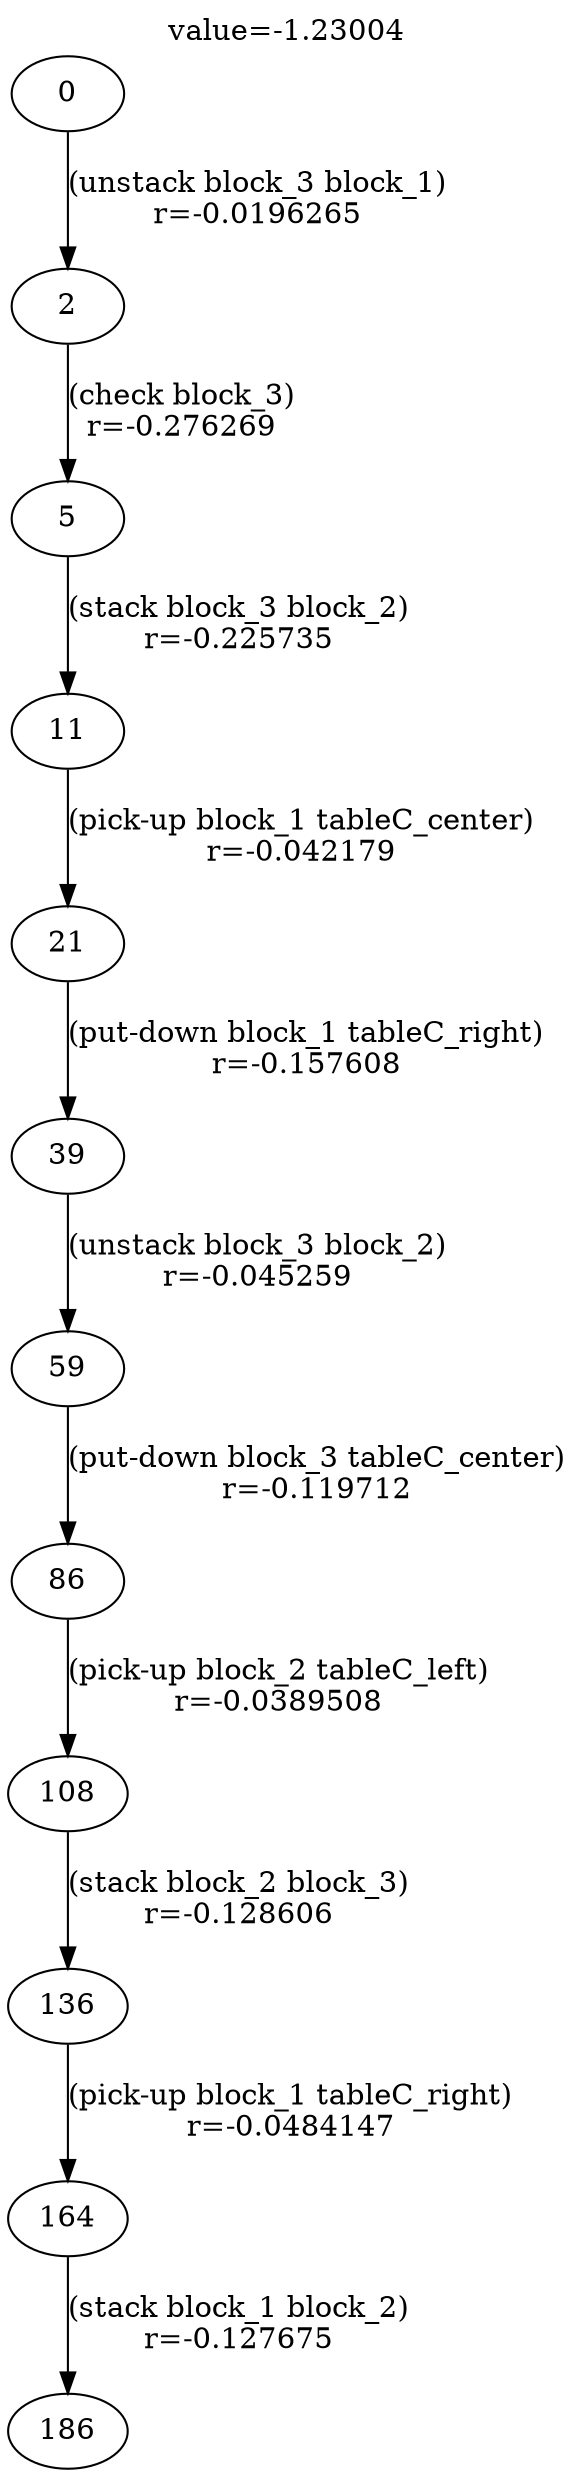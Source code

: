 digraph g{
label="value=-1.23004"
labelloc=top
0->2 [ label="(unstack block_3 block_1)
r=-0.0196265" ];
2->5 [ label="(check block_3)
r=-0.276269" ];
5->11 [ label="(stack block_3 block_2)
r=-0.225735" ];
11->21 [ label="(pick-up block_1 tableC_center)
r=-0.042179" ];
21->39 [ label="(put-down block_1 tableC_right)
r=-0.157608" ];
39->59 [ label="(unstack block_3 block_2)
r=-0.045259" ];
59->86 [ label="(put-down block_3 tableC_center)
r=-0.119712" ];
86->108 [ label="(pick-up block_2 tableC_left)
r=-0.0389508" ];
108->136 [ label="(stack block_2 block_3)
r=-0.128606" ];
136->164 [ label="(pick-up block_1 tableC_right)
r=-0.0484147" ];
164->186 [ label="(stack block_1 block_2)
r=-0.127675" ];
}
